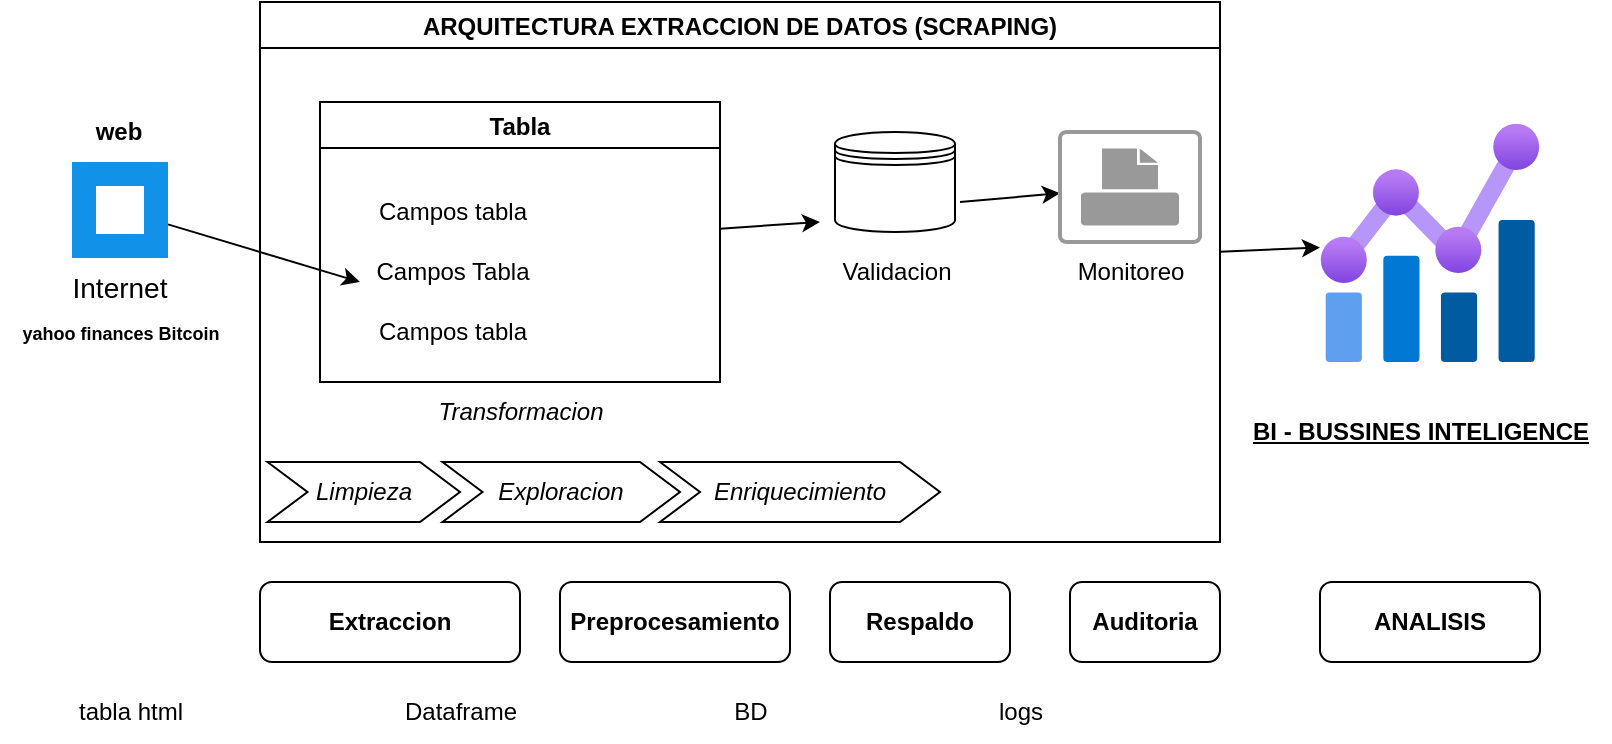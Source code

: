 <mxfile>
    <diagram id="uUpp_soFwbhBhmY_cXtg" name="Page-1">
        <mxGraphModel dx="782" dy="1447" grid="1" gridSize="10" guides="1" tooltips="1" connect="1" arrows="1" fold="1" page="1" pageScale="1" pageWidth="850" pageHeight="1100" math="0" shadow="0">
            <root>
                <mxCell id="0"/>
                <mxCell id="1" parent="0"/>
                <mxCell id="2" value="&lt;b&gt;Extraccion&lt;/b&gt;" style="rounded=1;whiteSpace=wrap;html=1;" vertex="1" parent="1">
                    <mxGeometry x="140" y="140" width="130" height="40" as="geometry"/>
                </mxCell>
                <mxCell id="3" value="&lt;b&gt;Preprocesamiento&lt;/b&gt;" style="rounded=1;whiteSpace=wrap;html=1;" vertex="1" parent="1">
                    <mxGeometry x="290" y="140" width="115" height="40" as="geometry"/>
                </mxCell>
                <mxCell id="4" value="&lt;b&gt;Respaldo&lt;/b&gt;" style="rounded=1;whiteSpace=wrap;html=1;" vertex="1" parent="1">
                    <mxGeometry x="425" y="140" width="90" height="40" as="geometry"/>
                </mxCell>
                <mxCell id="5" value="&lt;b&gt;Auditoria&lt;/b&gt;" style="rounded=1;whiteSpace=wrap;html=1;" vertex="1" parent="1">
                    <mxGeometry x="545" y="140" width="75" height="40" as="geometry"/>
                </mxCell>
                <mxCell id="6" value="tabla html" style="text;html=1;align=center;verticalAlign=middle;resizable=0;points=[];autosize=1;strokeColor=none;fillColor=none;" vertex="1" parent="1">
                    <mxGeometry x="35" y="190" width="80" height="30" as="geometry"/>
                </mxCell>
                <mxCell id="8" value="&lt;span style=&quot;color: rgb(0, 0, 0);&quot;&gt;Dataframe&lt;/span&gt;&lt;span style=&quot;font-family: monospace; font-size: 0px; text-align: start;&quot;&gt;%3CmxGraphModel%3E%3Croot%3E%3CmxCell%20id%3D%220%22%2F%3E%3CmxCell%20id%3D%221%22%20parent%3D%220%22%2F%3E%3CmxCell%20id%3D%222%22%20value%3D%22tabla%20html%22%20style%3D%22text%3Bhtml%3D1%3Balign%3Dcenter%3BverticalAlign%3Dmiddle%3Bresizable%3D0%3Bpoints%3D%5B%5D%3Bautosize%3D1%3BstrokeColor%3Dnone%3BfillColor%3Dnone%3B%22%20vertex%3D%221%22%20parent%3D%221%22%3E%3CmxGeometry%20x%3D%2235%22%20y%3D%22190%22%20width%3D%2280%22%20height%3D%2230%22%20as%3D%22geometry%22%2F%3E%3C%2FmxCell%3E%3C%2Froot%3E%3C%2FmxGraphModel%3E&lt;/span&gt;" style="text;html=1;align=center;verticalAlign=middle;resizable=0;points=[];autosize=1;strokeColor=none;fillColor=none;" vertex="1" parent="1">
                    <mxGeometry x="200" y="190" width="80" height="30" as="geometry"/>
                </mxCell>
                <mxCell id="10" value="BD" style="text;html=1;align=center;verticalAlign=middle;resizable=0;points=[];autosize=1;strokeColor=none;fillColor=none;" vertex="1" parent="1">
                    <mxGeometry x="365" y="190" width="40" height="30" as="geometry"/>
                </mxCell>
                <mxCell id="11" value="logs" style="text;html=1;align=center;verticalAlign=middle;resizable=0;points=[];autosize=1;strokeColor=none;fillColor=none;" vertex="1" parent="1">
                    <mxGeometry x="495" y="190" width="50" height="30" as="geometry"/>
                </mxCell>
                <mxCell id="45" value="" style="edgeStyle=none;html=1;" edge="1" parent="1" source="12">
                    <mxGeometry relative="1" as="geometry">
                        <mxPoint x="190" y="-10" as="targetPoint"/>
                    </mxGeometry>
                </mxCell>
                <mxCell id="12" value="Internet" style="shape=rect;fillColor=#1192E8;aspect=fixed;resizable=0;labelPosition=center;verticalLabelPosition=bottom;align=center;verticalAlign=top;strokeColor=none;fontSize=14;" vertex="1" parent="1">
                    <mxGeometry x="46" y="-70" width="48" height="48" as="geometry"/>
                </mxCell>
                <mxCell id="13" value="" style="fillColor=#ffffff;strokeColor=none;dashed=0;outlineConnect=0;html=1;labelPosition=center;verticalLabelPosition=bottom;verticalAlign=top;part=1;movable=0;resizable=0;rotatable=0;shape=mxgraph.ibm_cloud.wikis" vertex="1" parent="12">
                    <mxGeometry width="24" height="24" relative="1" as="geometry">
                        <mxPoint x="12" y="12" as="offset"/>
                    </mxGeometry>
                </mxCell>
                <mxCell id="14" value="&lt;b&gt;web&lt;/b&gt;" style="text;html=1;align=center;verticalAlign=middle;resizable=0;points=[];autosize=1;strokeColor=none;fillColor=none;" vertex="1" parent="1">
                    <mxGeometry x="44" y="-100" width="50" height="30" as="geometry"/>
                </mxCell>
                <mxCell id="15" value="&lt;font style=&quot;font-size: 9px;&quot;&gt;&lt;b&gt;yahoo finances Bitcoin&lt;/b&gt;&lt;/font&gt;" style="text;html=1;align=center;verticalAlign=middle;resizable=0;points=[];autosize=1;strokeColor=none;fillColor=none;" vertex="1" parent="1">
                    <mxGeometry x="10" width="120" height="30" as="geometry"/>
                </mxCell>
                <mxCell id="54" value="" style="edgeStyle=none;html=1;" edge="1" parent="1" source="20" target="50">
                    <mxGeometry relative="1" as="geometry"/>
                </mxCell>
                <mxCell id="20" value="ARQUITECTURA EXTRACCION DE DATOS (SCRAPING)" style="swimlane;" vertex="1" parent="1">
                    <mxGeometry x="140" y="-150" width="480" height="270" as="geometry"/>
                </mxCell>
                <mxCell id="21" value="" style="shape=datastore;whiteSpace=wrap;html=1;" vertex="1" parent="20">
                    <mxGeometry x="287.5" y="65" width="60" height="50" as="geometry"/>
                </mxCell>
                <mxCell id="47" value="" style="edgeStyle=none;html=1;" edge="1" parent="20" source="22">
                    <mxGeometry relative="1" as="geometry">
                        <mxPoint x="280" y="110" as="targetPoint"/>
                    </mxGeometry>
                </mxCell>
                <mxCell id="22" value="Tabla" style="swimlane;" vertex="1" parent="20">
                    <mxGeometry x="30" y="50" width="200" height="140" as="geometry"/>
                </mxCell>
                <mxCell id="32" value="Campos tabla" style="text;html=1;align=center;verticalAlign=middle;resizable=0;points=[];autosize=1;strokeColor=none;fillColor=none;" vertex="1" parent="22">
                    <mxGeometry x="16.25" y="40" width="100" height="30" as="geometry"/>
                </mxCell>
                <mxCell id="35" value="Campos Tabla" style="text;html=1;align=center;verticalAlign=middle;resizable=0;points=[];autosize=1;strokeColor=none;fillColor=none;" vertex="1" parent="22">
                    <mxGeometry x="16.25" y="70" width="100" height="30" as="geometry"/>
                </mxCell>
                <mxCell id="42" value="Campos tabla" style="text;html=1;align=center;verticalAlign=middle;resizable=0;points=[];autosize=1;strokeColor=none;fillColor=none;" vertex="1" parent="22">
                    <mxGeometry x="16.25" y="100" width="100" height="30" as="geometry"/>
                </mxCell>
                <mxCell id="24" value="&lt;i&gt;Transformacion&lt;/i&gt;" style="text;html=1;align=center;verticalAlign=middle;resizable=0;points=[];autosize=1;strokeColor=none;fillColor=none;" vertex="1" parent="20">
                    <mxGeometry x="75" y="190" width="110" height="30" as="geometry"/>
                </mxCell>
                <mxCell id="48" value="" style="edgeStyle=none;html=1;" edge="1" parent="20" target="43">
                    <mxGeometry relative="1" as="geometry">
                        <mxPoint x="350" y="100" as="sourcePoint"/>
                    </mxGeometry>
                </mxCell>
                <mxCell id="25" value="Validacion" style="text;html=1;align=center;verticalAlign=middle;resizable=0;points=[];autosize=1;strokeColor=none;fillColor=none;" vertex="1" parent="20">
                    <mxGeometry x="277.5" y="120" width="80" height="30" as="geometry"/>
                </mxCell>
                <mxCell id="26" value="Monitoreo" style="text;html=1;align=center;verticalAlign=middle;resizable=0;points=[];autosize=1;strokeColor=none;fillColor=none;" vertex="1" parent="20">
                    <mxGeometry x="395" y="120" width="80" height="30" as="geometry"/>
                </mxCell>
                <mxCell id="29" value="&lt;i&gt;Enriquecimiento&lt;/i&gt;" style="shape=step;perimeter=stepPerimeter;fixedSize=1;points=[];whiteSpace=wrap;html=1;" vertex="1" parent="20">
                    <mxGeometry x="200" y="230" width="140" height="30" as="geometry"/>
                </mxCell>
                <mxCell id="28" value="&lt;i&gt;Limpieza&lt;/i&gt;" style="shape=step;perimeter=stepPerimeter;fixedSize=1;points=[];whiteSpace=wrap;html=1;" vertex="1" parent="20">
                    <mxGeometry x="3.75" y="230" width="96.25" height="30" as="geometry"/>
                </mxCell>
                <mxCell id="30" value="&lt;i&gt;Exploracion&lt;/i&gt;" style="shape=step;perimeter=stepPerimeter;fixedSize=1;points=[];whiteSpace=wrap;html=1;" vertex="1" parent="20">
                    <mxGeometry x="91.25" y="230" width="118.75" height="30" as="geometry"/>
                </mxCell>
                <mxCell id="43" value="" style="strokeColor=#999999;verticalLabelPosition=bottom;shadow=0;dashed=0;verticalAlign=top;strokeWidth=2;html=1;shape=mxgraph.mockup.misc.printIcon;" vertex="1" parent="20">
                    <mxGeometry x="400" y="65" width="70" height="55" as="geometry"/>
                </mxCell>
                <mxCell id="50" value="" style="image;aspect=fixed;html=1;points=[];align=center;fontSize=12;image=img/lib/azure2/management_governance/Metrics.svg;" vertex="1" parent="1">
                    <mxGeometry x="670" y="-89.17" width="110" height="119.17" as="geometry"/>
                </mxCell>
                <mxCell id="55" value="&lt;b&gt;ANALISIS&lt;/b&gt;" style="rounded=1;whiteSpace=wrap;html=1;" vertex="1" parent="1">
                    <mxGeometry x="670" y="140" width="110" height="40" as="geometry"/>
                </mxCell>
                <mxCell id="57" value="&lt;b&gt;&lt;u&gt;BI - BUSSINES INTELIGENCE&lt;/u&gt;&lt;/b&gt;" style="text;html=1;align=center;verticalAlign=middle;resizable=0;points=[];autosize=1;strokeColor=none;fillColor=none;" vertex="1" parent="1">
                    <mxGeometry x="625" y="50" width="190" height="30" as="geometry"/>
                </mxCell>
            </root>
        </mxGraphModel>
    </diagram>
</mxfile>